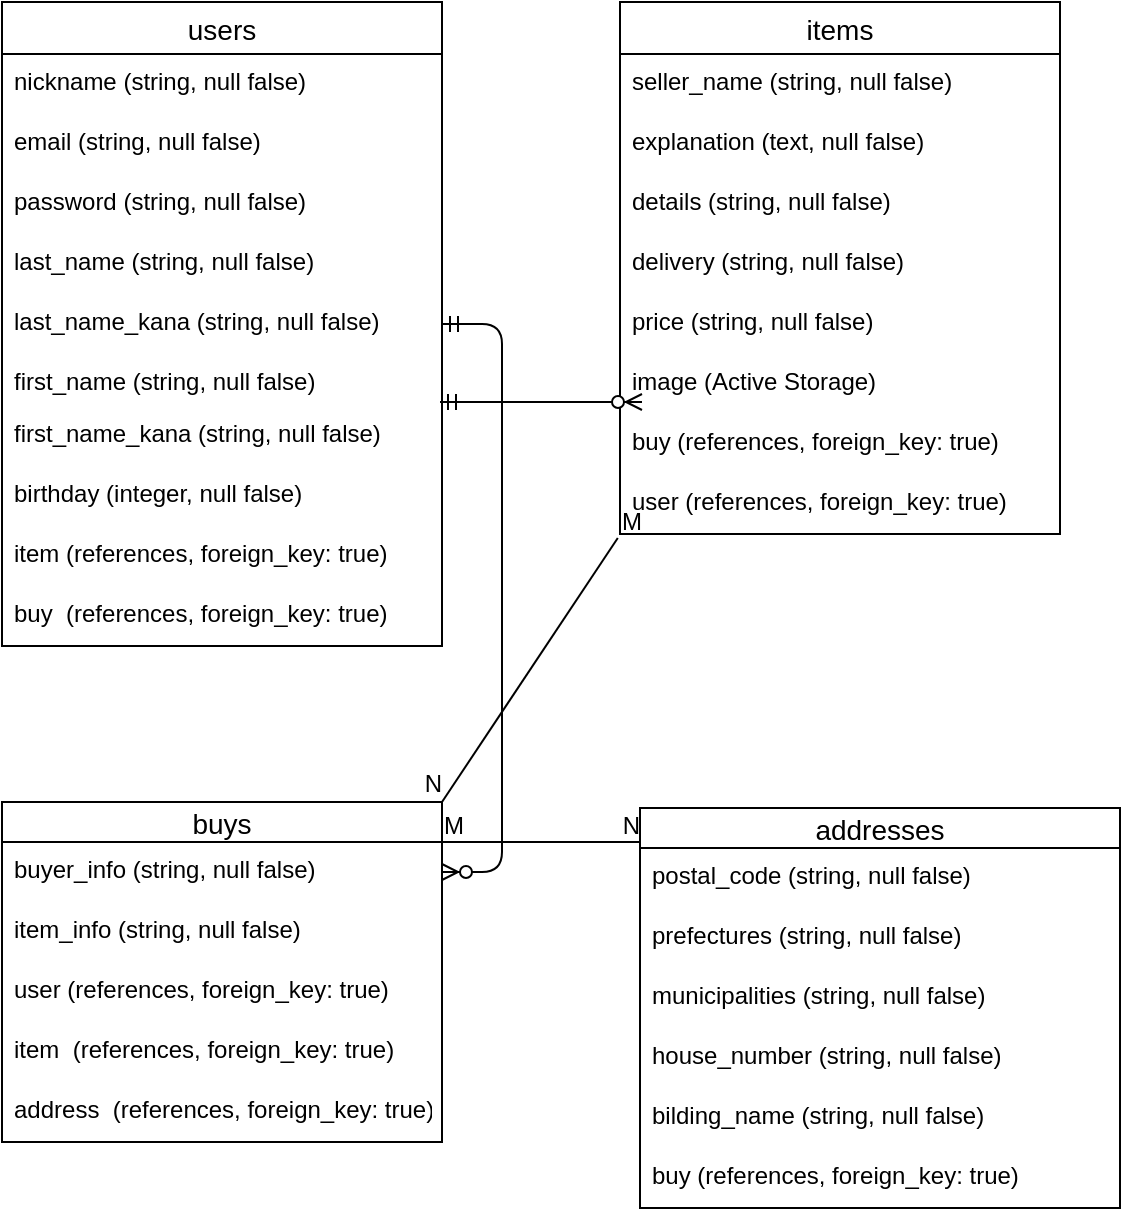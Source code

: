 <mxfile version="13.10.0" type="embed">
    <diagram id="-WJojd_qcLis19rVe2eq" name="ページ1">
        <mxGraphModel dx="729" dy="830" grid="1" gridSize="10" guides="1" tooltips="1" connect="1" arrows="1" fold="1" page="1" pageScale="1" pageWidth="850" pageHeight="1100" math="0" shadow="0">
            <root>
                <mxCell id="0"/>
                <mxCell id="1" parent="0"/>
                <mxCell id="166" value="users" style="swimlane;fontStyle=0;childLayout=stackLayout;horizontal=1;startSize=26;horizontalStack=0;resizeParent=1;resizeParentMax=0;resizeLast=0;collapsible=1;marginBottom=0;align=center;fontSize=14;" parent="1" vertex="1">
                    <mxGeometry x="81" y="160" width="220" height="322" as="geometry"/>
                </mxCell>
                <mxCell id="167" value="nickname (string, null false)" style="text;strokeColor=none;fillColor=none;spacingLeft=4;spacingRight=4;overflow=hidden;rotatable=0;points=[[0,0.5],[1,0.5]];portConstraint=eastwest;fontSize=12;" parent="166" vertex="1">
                    <mxGeometry y="26" width="220" height="30" as="geometry"/>
                </mxCell>
                <mxCell id="168" value="email (string, null false)" style="text;strokeColor=none;fillColor=none;spacingLeft=4;spacingRight=4;overflow=hidden;rotatable=0;points=[[0,0.5],[1,0.5]];portConstraint=eastwest;fontSize=12;" parent="166" vertex="1">
                    <mxGeometry y="56" width="220" height="30" as="geometry"/>
                </mxCell>
                <mxCell id="169" value="password (string, null false)" style="text;strokeColor=none;fillColor=none;spacingLeft=4;spacingRight=4;overflow=hidden;rotatable=0;points=[[0,0.5],[1,0.5]];portConstraint=eastwest;fontSize=12;" parent="166" vertex="1">
                    <mxGeometry y="86" width="220" height="30" as="geometry"/>
                </mxCell>
                <mxCell id="170" value="last_name (string, null false)" style="text;strokeColor=none;fillColor=none;spacingLeft=4;spacingRight=4;overflow=hidden;rotatable=0;points=[[0,0.5],[1,0.5]];portConstraint=eastwest;fontSize=12;" parent="166" vertex="1">
                    <mxGeometry y="116" width="220" height="30" as="geometry"/>
                </mxCell>
                <mxCell id="171" value="last_name_kana (string, null false)" style="text;strokeColor=none;fillColor=none;spacingLeft=4;spacingRight=4;overflow=hidden;rotatable=0;points=[[0,0.5],[1,0.5]];portConstraint=eastwest;fontSize=12;" parent="166" vertex="1">
                    <mxGeometry y="146" width="220" height="30" as="geometry"/>
                </mxCell>
                <mxCell id="178" value="first_name (string, null false)" style="text;strokeColor=none;fillColor=none;spacingLeft=4;spacingRight=4;overflow=hidden;rotatable=0;points=[[0,0.5],[1,0.5]];portConstraint=eastwest;fontSize=12;" parent="166" vertex="1">
                    <mxGeometry y="176" width="220" height="26" as="geometry"/>
                </mxCell>
                <mxCell id="229" value="first_name_kana (string, null false)" style="text;strokeColor=none;fillColor=none;spacingLeft=4;spacingRight=4;overflow=hidden;rotatable=0;points=[[0,0.5],[1,0.5]];portConstraint=eastwest;fontSize=12;" vertex="1" parent="166">
                    <mxGeometry y="202" width="220" height="30" as="geometry"/>
                </mxCell>
                <mxCell id="238" value="birthday (integer, null false)" style="text;strokeColor=none;fillColor=none;spacingLeft=4;spacingRight=4;overflow=hidden;rotatable=0;points=[[0,0.5],[1,0.5]];portConstraint=eastwest;fontSize=12;" vertex="1" parent="166">
                    <mxGeometry y="232" width="220" height="30" as="geometry"/>
                </mxCell>
                <mxCell id="239" value="item (references, foreign_key: true)" style="text;strokeColor=none;fillColor=none;spacingLeft=4;spacingRight=4;overflow=hidden;rotatable=0;points=[[0,0.5],[1,0.5]];portConstraint=eastwest;fontSize=12;" vertex="1" parent="166">
                    <mxGeometry y="262" width="220" height="30" as="geometry"/>
                </mxCell>
                <mxCell id="240" value="buy  (references, foreign_key: true)" style="text;strokeColor=none;fillColor=none;spacingLeft=4;spacingRight=4;overflow=hidden;rotatable=0;points=[[0,0.5],[1,0.5]];portConstraint=eastwest;fontSize=12;" vertex="1" parent="166">
                    <mxGeometry y="292" width="220" height="30" as="geometry"/>
                </mxCell>
                <mxCell id="172" value="items" style="swimlane;fontStyle=0;childLayout=stackLayout;horizontal=1;startSize=26;horizontalStack=0;resizeParent=1;resizeParentMax=0;resizeLast=0;collapsible=1;marginBottom=0;align=center;fontSize=14;" parent="1" vertex="1">
                    <mxGeometry x="390" y="160" width="220" height="266" as="geometry"/>
                </mxCell>
                <mxCell id="173" value="seller_name (string, null false)" style="text;strokeColor=none;fillColor=none;spacingLeft=4;spacingRight=4;overflow=hidden;rotatable=0;points=[[0,0.5],[1,0.5]];portConstraint=eastwest;fontSize=12;" parent="172" vertex="1">
                    <mxGeometry y="26" width="220" height="30" as="geometry"/>
                </mxCell>
                <mxCell id="174" value="explanation (text, null false)" style="text;strokeColor=none;fillColor=none;spacingLeft=4;spacingRight=4;overflow=hidden;rotatable=0;points=[[0,0.5],[1,0.5]];portConstraint=eastwest;fontSize=12;" parent="172" vertex="1">
                    <mxGeometry y="56" width="220" height="30" as="geometry"/>
                </mxCell>
                <mxCell id="175" value="details (string, null false)" style="text;strokeColor=none;fillColor=none;spacingLeft=4;spacingRight=4;overflow=hidden;rotatable=0;points=[[0,0.5],[1,0.5]];portConstraint=eastwest;fontSize=12;" parent="172" vertex="1">
                    <mxGeometry y="86" width="220" height="30" as="geometry"/>
                </mxCell>
                <mxCell id="176" value="delivery (string, null false)" style="text;strokeColor=none;fillColor=none;spacingLeft=4;spacingRight=4;overflow=hidden;rotatable=0;points=[[0,0.5],[1,0.5]];portConstraint=eastwest;fontSize=12;" parent="172" vertex="1">
                    <mxGeometry y="116" width="220" height="30" as="geometry"/>
                </mxCell>
                <mxCell id="177" value="price (string, null false)" style="text;strokeColor=none;fillColor=none;spacingLeft=4;spacingRight=4;overflow=hidden;rotatable=0;points=[[0,0.5],[1,0.5]];portConstraint=eastwest;fontSize=12;" parent="172" vertex="1">
                    <mxGeometry y="146" width="220" height="30" as="geometry"/>
                </mxCell>
                <mxCell id="198" value="image (Active Storage)" style="text;strokeColor=none;fillColor=none;spacingLeft=4;spacingRight=4;overflow=hidden;rotatable=0;points=[[0,0.5],[1,0.5]];portConstraint=eastwest;fontSize=12;" parent="172" vertex="1">
                    <mxGeometry y="176" width="220" height="30" as="geometry"/>
                </mxCell>
                <mxCell id="251" value="buy (references, foreign_key: true)" style="text;strokeColor=none;fillColor=none;spacingLeft=4;spacingRight=4;overflow=hidden;rotatable=0;points=[[0,0.5],[1,0.5]];portConstraint=eastwest;fontSize=12;" vertex="1" parent="172">
                    <mxGeometry y="206" width="220" height="30" as="geometry"/>
                </mxCell>
                <mxCell id="250" value="user (references, foreign_key: true)" style="text;strokeColor=none;fillColor=none;spacingLeft=4;spacingRight=4;overflow=hidden;rotatable=0;points=[[0,0.5],[1,0.5]];portConstraint=eastwest;fontSize=12;" vertex="1" parent="172">
                    <mxGeometry y="236" width="220" height="30" as="geometry"/>
                </mxCell>
                <mxCell id="202" value="" style="edgeStyle=entityRelationEdgeStyle;fontSize=12;html=1;endArrow=ERzeroToMany;startArrow=ERmandOne;entryX=-0.025;entryY=0.133;entryDx=0;entryDy=0;entryPerimeter=0;" parent="1" edge="1">
                    <mxGeometry width="100" height="100" relative="1" as="geometry">
                        <mxPoint x="300" y="360" as="sourcePoint"/>
                        <mxPoint x="401" y="360" as="targetPoint"/>
                    </mxGeometry>
                </mxCell>
                <mxCell id="203" value="buys" style="swimlane;fontStyle=0;childLayout=stackLayout;horizontal=1;startSize=20;horizontalStack=0;resizeParent=1;resizeParentMax=0;resizeLast=0;collapsible=1;marginBottom=0;align=center;fontSize=14;" parent="1" vertex="1">
                    <mxGeometry x="81" y="560" width="220" height="170" as="geometry"/>
                </mxCell>
                <mxCell id="204" value="buyer_info (string, null false)" style="text;strokeColor=none;fillColor=none;spacingLeft=4;spacingRight=4;overflow=hidden;rotatable=0;points=[[0,0.5],[1,0.5]];portConstraint=eastwest;fontSize=12;" parent="203" vertex="1">
                    <mxGeometry y="20" width="220" height="30" as="geometry"/>
                </mxCell>
                <mxCell id="205" value="item_info (string, null false)" style="text;strokeColor=none;fillColor=none;spacingLeft=4;spacingRight=4;overflow=hidden;rotatable=0;points=[[0,0.5],[1,0.5]];portConstraint=eastwest;fontSize=12;" parent="203" vertex="1">
                    <mxGeometry y="50" width="220" height="30" as="geometry"/>
                </mxCell>
                <mxCell id="252" value="user (references, foreign_key: true)" style="text;strokeColor=none;fillColor=none;spacingLeft=4;spacingRight=4;overflow=hidden;rotatable=0;points=[[0,0.5],[1,0.5]];portConstraint=eastwest;fontSize=12;" vertex="1" parent="203">
                    <mxGeometry y="80" width="220" height="30" as="geometry"/>
                </mxCell>
                <mxCell id="253" value="item  (references, foreign_key: true)" style="text;strokeColor=none;fillColor=none;spacingLeft=4;spacingRight=4;overflow=hidden;rotatable=0;points=[[0,0.5],[1,0.5]];portConstraint=eastwest;fontSize=12;" vertex="1" parent="203">
                    <mxGeometry y="110" width="220" height="30" as="geometry"/>
                </mxCell>
                <mxCell id="255" value="address  (references, foreign_key: true)" style="text;strokeColor=none;fillColor=none;spacingLeft=4;spacingRight=4;overflow=hidden;rotatable=0;points=[[0,0.5],[1,0.5]];portConstraint=eastwest;fontSize=12;" vertex="1" parent="203">
                    <mxGeometry y="140" width="220" height="30" as="geometry"/>
                </mxCell>
                <mxCell id="211" value="" style="endArrow=none;html=1;rounded=0;exitX=-0.005;exitY=1.067;exitDx=0;exitDy=0;entryX=1;entryY=0;entryDx=0;entryDy=0;exitPerimeter=0;" parent="1" source="250" target="203" edge="1">
                    <mxGeometry relative="1" as="geometry">
                        <mxPoint x="240" y="540" as="sourcePoint"/>
                        <mxPoint x="400" y="540" as="targetPoint"/>
                    </mxGeometry>
                </mxCell>
                <mxCell id="212" value="M" style="resizable=0;html=1;align=left;verticalAlign=bottom;" parent="211" connectable="0" vertex="1">
                    <mxGeometry x="-1" relative="1" as="geometry"/>
                </mxCell>
                <mxCell id="213" value="N" style="resizable=0;html=1;align=right;verticalAlign=bottom;" parent="211" connectable="0" vertex="1">
                    <mxGeometry x="1" relative="1" as="geometry"/>
                </mxCell>
                <mxCell id="214" value="addresses" style="swimlane;fontStyle=0;childLayout=stackLayout;horizontal=1;startSize=20;horizontalStack=0;resizeParent=1;resizeParentMax=0;resizeLast=0;collapsible=1;marginBottom=0;align=center;fontSize=14;" parent="1" vertex="1">
                    <mxGeometry x="400" y="563" width="240" height="200" as="geometry"/>
                </mxCell>
                <mxCell id="215" value="postal_code (string, null false)" style="text;strokeColor=none;fillColor=none;spacingLeft=4;spacingRight=4;overflow=hidden;rotatable=0;points=[[0,0.5],[1,0.5]];portConstraint=eastwest;fontSize=12;" parent="214" vertex="1">
                    <mxGeometry y="20" width="240" height="30" as="geometry"/>
                </mxCell>
                <mxCell id="216" value="prefectures (string, null false)" style="text;strokeColor=none;fillColor=none;spacingLeft=4;spacingRight=4;overflow=hidden;rotatable=0;points=[[0,0.5],[1,0.5]];portConstraint=eastwest;fontSize=12;" parent="214" vertex="1">
                    <mxGeometry y="50" width="240" height="30" as="geometry"/>
                </mxCell>
                <mxCell id="217" value="municipalities (string, null false)" style="text;strokeColor=none;fillColor=none;spacingLeft=4;spacingRight=4;overflow=hidden;rotatable=0;points=[[0,0.5],[1,0.5]];portConstraint=eastwest;fontSize=12;" parent="214" vertex="1">
                    <mxGeometry y="80" width="240" height="30" as="geometry"/>
                </mxCell>
                <mxCell id="219" value="house_number (string, null false)" style="text;strokeColor=none;fillColor=none;spacingLeft=4;spacingRight=4;overflow=hidden;rotatable=0;points=[[0,0.5],[1,0.5]];portConstraint=eastwest;fontSize=12;" parent="214" vertex="1">
                    <mxGeometry y="110" width="240" height="30" as="geometry"/>
                </mxCell>
                <mxCell id="218" value="bilding_name (string, null false)" style="text;strokeColor=none;fillColor=none;spacingLeft=4;spacingRight=4;overflow=hidden;rotatable=0;points=[[0,0.5],[1,0.5]];portConstraint=eastwest;fontSize=12;" parent="214" vertex="1">
                    <mxGeometry y="140" width="240" height="30" as="geometry"/>
                </mxCell>
                <mxCell id="220" value="buy (references, foreign_key: true)" style="text;strokeColor=none;fillColor=none;spacingLeft=4;spacingRight=4;overflow=hidden;rotatable=0;points=[[0,0.5],[1,0.5]];portConstraint=eastwest;fontSize=12;" parent="214" vertex="1">
                    <mxGeometry y="170" width="240" height="30" as="geometry"/>
                </mxCell>
                <mxCell id="222" value="" style="endArrow=none;html=1;rounded=0;" parent="1" edge="1">
                    <mxGeometry relative="1" as="geometry">
                        <mxPoint x="300" y="580" as="sourcePoint"/>
                        <mxPoint x="400" y="580" as="targetPoint"/>
                    </mxGeometry>
                </mxCell>
                <mxCell id="223" value="M" style="resizable=0;html=1;align=left;verticalAlign=bottom;" parent="222" connectable="0" vertex="1">
                    <mxGeometry x="-1" relative="1" as="geometry"/>
                </mxCell>
                <mxCell id="224" value="N" style="resizable=0;html=1;align=right;verticalAlign=bottom;" parent="222" connectable="0" vertex="1">
                    <mxGeometry x="1" relative="1" as="geometry"/>
                </mxCell>
                <mxCell id="228" value="" style="edgeStyle=entityRelationEdgeStyle;fontSize=12;html=1;endArrow=ERzeroToMany;startArrow=ERmandOne;exitX=1;exitY=0.5;exitDx=0;exitDy=0;entryX=1;entryY=0.5;entryDx=0;entryDy=0;" parent="1" source="171" target="204" edge="1">
                    <mxGeometry width="100" height="100" relative="1" as="geometry">
                        <mxPoint x="250" y="400" as="sourcePoint"/>
                        <mxPoint x="370" y="595" as="targetPoint"/>
                    </mxGeometry>
                </mxCell>
            </root>
        </mxGraphModel>
    </diagram>
</mxfile>